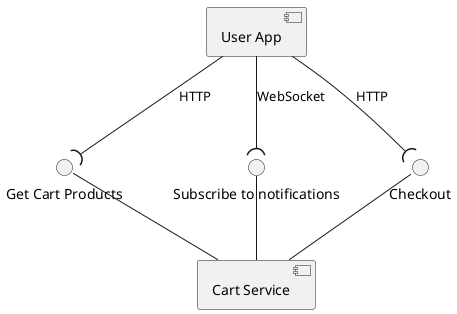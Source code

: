 @startuml UserApp

component "User App" as UserApp
component "Cart Service" as CartService

interface "Get Cart Products" as GetProducts
interface "Subscribe to notifications" as Notifications
interface "Checkout" as Checkout

[UserApp] -down-( GetProducts : HTTP
[UserApp] -down-( Notifications : WebSocket
[UserApp] -down-( Checkout : HTTP

GetProducts -- [CartService]
Notifications -- [CartService]
Checkout -- [CartService]

@enduml